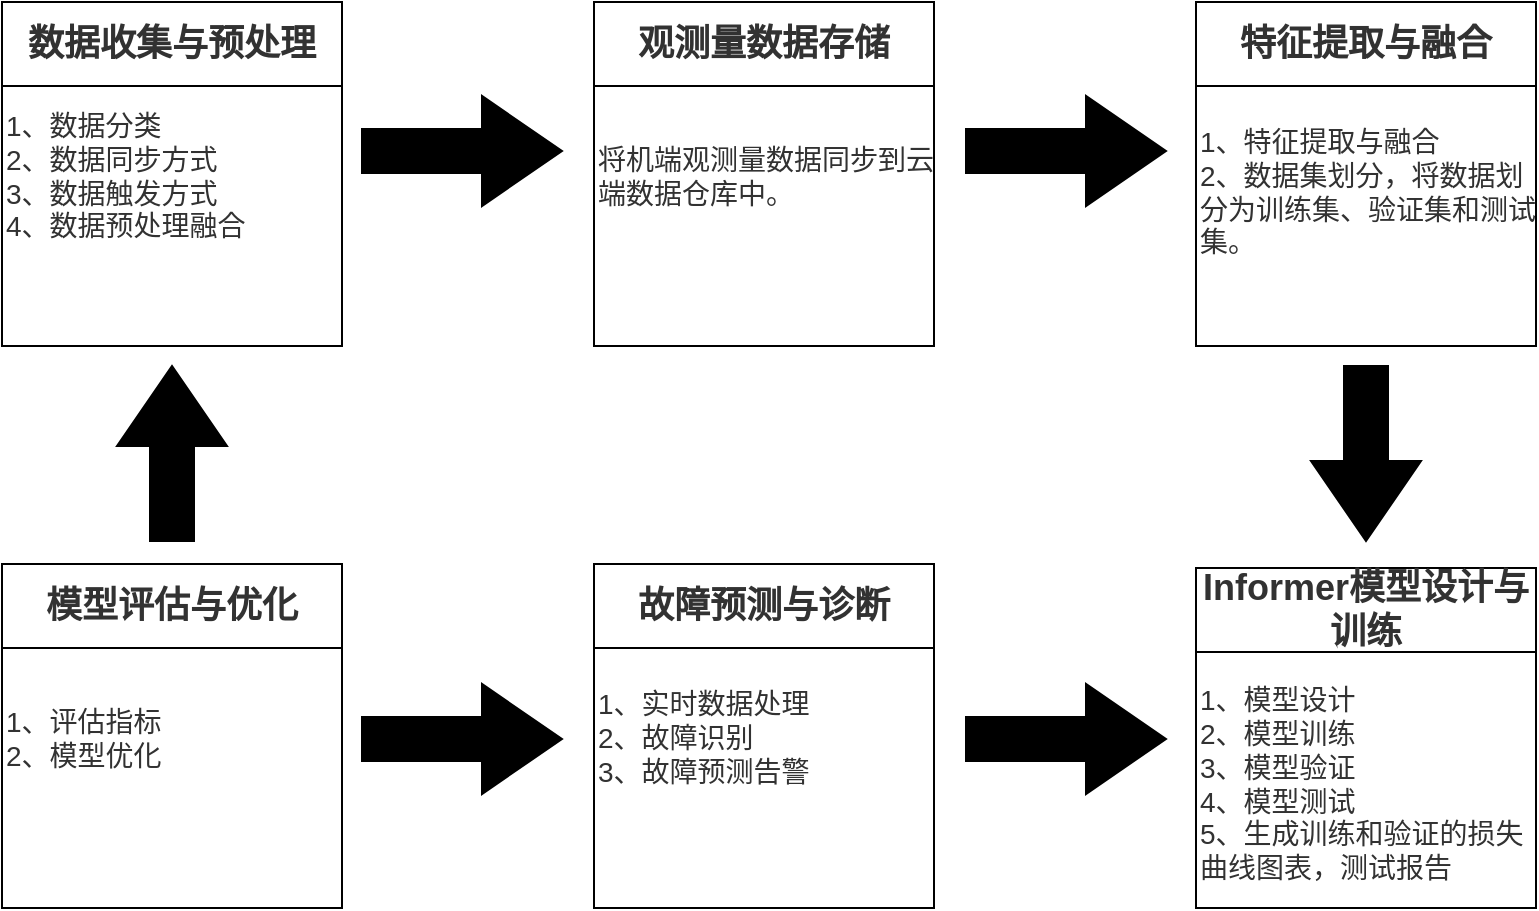 <mxfile version="24.7.17">
  <diagram name="第 1 页" id="N_GJrwax7397YC5VrXUw">
    <mxGraphModel dx="1434" dy="772" grid="1" gridSize="10" guides="1" tooltips="1" connect="1" arrows="1" fold="1" page="1" pageScale="1" pageWidth="827" pageHeight="1169" math="0" shadow="0">
      <root>
        <mxCell id="0" />
        <mxCell id="1" parent="0" />
        <mxCell id="83f_WDFYDTiC7E0U7w7g-1" value="&lt;span style=&quot;color: rgb(50, 50, 50); font-family: &amp;quot;Microsoft YaHei&amp;quot;, 微软雅黑, Arial; font-size: 14px; background-color: rgba(255, 255, 255, 0.01);&quot;&gt;1、数据分类&lt;/span&gt;&lt;div style=&quot;resize: none; outline: none; font-size: 14px; color: rgb(50, 50, 50); font-family: &amp;quot;Microsoft YaHei&amp;quot;, 微软雅黑, Arial;&quot;&gt;2、数据同步方式&lt;/div&gt;&lt;div style=&quot;resize: none; outline: none; font-size: 14px; color: rgb(50, 50, 50); font-family: &amp;quot;Microsoft YaHei&amp;quot;, 微软雅黑, Arial;&quot;&gt;3、数据触发方式&lt;/div&gt;&lt;div style=&quot;resize: none; outline: none; font-size: 14px; color: rgb(50, 50, 50); font-family: &amp;quot;Microsoft YaHei&amp;quot;, 微软雅黑, Arial;&quot;&gt;4、数据预处理融合&lt;/div&gt;" style="whiteSpace=wrap;html=1;aspect=fixed;align=left;verticalAlign=middle;" parent="1" vertex="1">
          <mxGeometry x="34" y="540" width="170" height="170" as="geometry" />
        </mxCell>
        <mxCell id="uF6mSDZLpJN5wUJK4P2C-1" value="&lt;span style=&quot;color: rgb(50, 50, 50); font-family: &amp;quot;Microsoft YaHei&amp;quot;, 微软雅黑, Arial; font-size: 18px; font-weight: 700; background-color: rgba(255, 255, 255, 0.01);&quot;&gt;数据收集与预处理&lt;/span&gt;" style="rounded=0;whiteSpace=wrap;html=1;" parent="1" vertex="1">
          <mxGeometry x="34" y="538" width="170" height="42" as="geometry" />
        </mxCell>
        <mxCell id="iLSBoepxBDSHzxSkh5cy-1" value="&lt;span style=&quot;color: rgb(50, 50, 50); font-family: &amp;quot;Microsoft YaHei&amp;quot;, 微软雅黑, Arial; font-size: 14px; background-color: rgba(255, 255, 255, 0.01);&quot;&gt;将机端观测量数据同步到云端数据仓库中。&lt;/span&gt;" style="whiteSpace=wrap;html=1;aspect=fixed;align=left;verticalAlign=middle;" vertex="1" parent="1">
          <mxGeometry x="330" y="540" width="170" height="170" as="geometry" />
        </mxCell>
        <mxCell id="iLSBoepxBDSHzxSkh5cy-2" value="&lt;span style=&quot;color: rgb(50, 50, 50); font-family: &amp;quot;Microsoft YaHei&amp;quot;, 微软雅黑, Arial; font-size: 18px; font-weight: 700; background-color: rgba(255, 255, 255, 0.01);&quot;&gt;观测量数据存储&lt;/span&gt;" style="rounded=0;whiteSpace=wrap;html=1;" vertex="1" parent="1">
          <mxGeometry x="330" y="538" width="170" height="42" as="geometry" />
        </mxCell>
        <mxCell id="iLSBoepxBDSHzxSkh5cy-3" value="&lt;span style=&quot;color: rgb(50, 50, 50); font-family: &amp;quot;Microsoft YaHei&amp;quot;, 微软雅黑, Arial; font-size: 14px; background-color: rgba(255, 255, 255, 0.01);&quot;&gt;1、特征提取与融合&lt;/span&gt;&lt;div style=&quot;resize: none; outline: none; font-size: 14px; color: rgb(50, 50, 50); font-family: &amp;quot;Microsoft YaHei&amp;quot;, 微软雅黑, Arial;&quot;&gt;2、数据集划分，将数据划分为训练集、验证集和测试集。&lt;/div&gt;" style="whiteSpace=wrap;html=1;aspect=fixed;align=left;verticalAlign=middle;spacingBottom=-16;" vertex="1" parent="1">
          <mxGeometry x="631" y="540" width="170" height="170" as="geometry" />
        </mxCell>
        <mxCell id="iLSBoepxBDSHzxSkh5cy-4" value="&lt;span style=&quot;color: rgb(50, 50, 50); font-family: &amp;quot;Microsoft YaHei&amp;quot;, 微软雅黑, Arial; font-size: 18px; font-weight: 700; background-color: rgba(255, 255, 255, 0.01);&quot;&gt;特征提取与融合&lt;/span&gt;" style="rounded=0;whiteSpace=wrap;html=1;" vertex="1" parent="1">
          <mxGeometry x="631" y="538" width="170" height="42" as="geometry" />
        </mxCell>
        <mxCell id="iLSBoepxBDSHzxSkh5cy-5" value="&lt;span style=&quot;color: rgb(50, 50, 50); font-family: &amp;quot;Microsoft YaHei&amp;quot;, 微软雅黑, Arial; font-size: 14px; background-color: rgba(255, 255, 255, 0.01);&quot;&gt;1、评估指标&lt;/span&gt;&lt;div style=&quot;resize: none; outline: none; font-size: 14px; color: rgb(50, 50, 50); font-family: &amp;quot;Microsoft YaHei&amp;quot;, 微软雅黑, Arial;&quot;&gt;2、模型优化&lt;/div&gt;" style="whiteSpace=wrap;html=1;aspect=fixed;align=left;verticalAlign=middle;" vertex="1" parent="1">
          <mxGeometry x="34" y="821" width="170" height="170" as="geometry" />
        </mxCell>
        <mxCell id="iLSBoepxBDSHzxSkh5cy-6" value="&lt;span style=&quot;color: rgb(50, 50, 50); font-family: &amp;quot;Microsoft YaHei&amp;quot;, 微软雅黑, Arial; font-size: 18px; font-weight: 700; background-color: rgba(255, 255, 255, 0.01);&quot;&gt;模型评估与优化&lt;/span&gt;" style="rounded=0;whiteSpace=wrap;html=1;" vertex="1" parent="1">
          <mxGeometry x="34" y="819" width="170" height="42" as="geometry" />
        </mxCell>
        <mxCell id="iLSBoepxBDSHzxSkh5cy-7" value="&lt;span style=&quot;color: rgb(50, 50, 50); font-family: &amp;quot;Microsoft YaHei&amp;quot;, 微软雅黑, Arial; font-size: 14px; background-color: rgba(255, 255, 255, 0.01);&quot;&gt;1、实时数据处理&lt;/span&gt;&lt;div style=&quot;resize: none; outline: none; font-size: 14px; color: rgb(50, 50, 50); font-family: &amp;quot;Microsoft YaHei&amp;quot;, 微软雅黑, Arial;&quot;&gt;2、故障识别&lt;/div&gt;&lt;div style=&quot;resize: none; outline: none; font-size: 14px; color: rgb(50, 50, 50); font-family: &amp;quot;Microsoft YaHei&amp;quot;, 微软雅黑, Arial;&quot;&gt;3、故障预测告警&lt;/div&gt;" style="whiteSpace=wrap;html=1;aspect=fixed;align=left;verticalAlign=middle;" vertex="1" parent="1">
          <mxGeometry x="330" y="821" width="170" height="170" as="geometry" />
        </mxCell>
        <mxCell id="iLSBoepxBDSHzxSkh5cy-8" value="&lt;span style=&quot;color: rgb(50, 50, 50); font-family: &amp;quot;Microsoft YaHei&amp;quot;, 微软雅黑, Arial; font-size: 18px; font-weight: 700; background-color: rgba(255, 255, 255, 0.01);&quot;&gt;故障预测与诊断&lt;/span&gt;" style="rounded=0;whiteSpace=wrap;html=1;" vertex="1" parent="1">
          <mxGeometry x="330" y="819" width="170" height="42" as="geometry" />
        </mxCell>
        <mxCell id="iLSBoepxBDSHzxSkh5cy-9" value="&lt;span style=&quot;color: rgb(50, 50, 50); font-family: &amp;quot;Microsoft YaHei&amp;quot;, 微软雅黑, Arial; font-size: 14px; background-color: rgba(255, 255, 255, 0.01);&quot;&gt;1、模型设计&lt;/span&gt;&lt;div style=&quot;resize: none; outline: none; font-size: 14px; color: rgb(50, 50, 50); font-family: &amp;quot;Microsoft YaHei&amp;quot;, 微软雅黑, Arial;&quot;&gt;2、模型训练&lt;br&gt;&lt;div style=&quot;resize: none; outline: none; font-size: inherit;&quot;&gt;3、模型验证&lt;/div&gt;&lt;div style=&quot;resize: none; outline: none; font-size: inherit;&quot;&gt;4、模型测试&lt;/div&gt;&lt;div style=&quot;resize: none; outline: none; font-size: inherit;&quot;&gt;5、生成训练和验证的损失曲线图表，测试报告&lt;/div&gt;&lt;/div&gt;" style="whiteSpace=wrap;html=1;aspect=fixed;align=left;verticalAlign=bottom;spacingBottom=9;" vertex="1" parent="1">
          <mxGeometry x="631" y="821" width="170" height="170" as="geometry" />
        </mxCell>
        <mxCell id="iLSBoepxBDSHzxSkh5cy-10" value="&lt;span style=&quot;color: rgb(50, 50, 50); font-family: &amp;quot;Microsoft YaHei&amp;quot;, 微软雅黑, Arial; font-size: 18px; font-weight: 700; background-color: rgba(255, 255, 255, 0.01);&quot;&gt;Informer模型设计与训练&lt;/span&gt;" style="rounded=0;whiteSpace=wrap;html=1;" vertex="1" parent="1">
          <mxGeometry x="631" y="821" width="170" height="42" as="geometry" />
        </mxCell>
        <mxCell id="iLSBoepxBDSHzxSkh5cy-11" value="" style="html=1;shadow=0;dashed=0;align=center;verticalAlign=middle;shape=mxgraph.arrows2.arrow;dy=0.6;dx=40;notch=0;labelBackgroundColor=#000000;fillColor=#000000;" vertex="1" parent="1">
          <mxGeometry x="214" y="585" width="100" height="55" as="geometry" />
        </mxCell>
        <mxCell id="iLSBoepxBDSHzxSkh5cy-12" value="" style="html=1;shadow=0;dashed=0;align=center;verticalAlign=middle;shape=mxgraph.arrows2.arrow;dy=0.6;dx=40;notch=0;labelBackgroundColor=#000000;fillColor=#000000;" vertex="1" parent="1">
          <mxGeometry x="516" y="585" width="100" height="55" as="geometry" />
        </mxCell>
        <mxCell id="iLSBoepxBDSHzxSkh5cy-13" value="" style="html=1;shadow=0;dashed=0;align=center;verticalAlign=middle;shape=mxgraph.arrows2.arrow;dy=0.6;dx=40;notch=0;labelBackgroundColor=#000000;fillColor=#000000;" vertex="1" parent="1">
          <mxGeometry x="214" y="879" width="100" height="55" as="geometry" />
        </mxCell>
        <mxCell id="iLSBoepxBDSHzxSkh5cy-14" value="" style="html=1;shadow=0;dashed=0;align=center;verticalAlign=middle;shape=mxgraph.arrows2.arrow;dy=0.6;dx=40;notch=0;labelBackgroundColor=#000000;fillColor=#000000;" vertex="1" parent="1">
          <mxGeometry x="516" y="879" width="100" height="55" as="geometry" />
        </mxCell>
        <mxCell id="iLSBoepxBDSHzxSkh5cy-15" value="" style="html=1;shadow=0;dashed=0;align=center;verticalAlign=middle;shape=mxgraph.arrows2.arrow;dy=0.6;dx=40;notch=0;labelBackgroundColor=#000000;fillColor=#000000;direction=north;" vertex="1" parent="1">
          <mxGeometry x="91.5" y="720" width="55" height="87.5" as="geometry" />
        </mxCell>
        <mxCell id="iLSBoepxBDSHzxSkh5cy-16" value="" style="html=1;shadow=0;dashed=0;align=center;verticalAlign=middle;shape=mxgraph.arrows2.arrow;dy=0.6;dx=40;notch=0;labelBackgroundColor=#000000;fillColor=#000000;direction=south;" vertex="1" parent="1">
          <mxGeometry x="688.5" y="720" width="55" height="87.5" as="geometry" />
        </mxCell>
      </root>
    </mxGraphModel>
  </diagram>
</mxfile>
